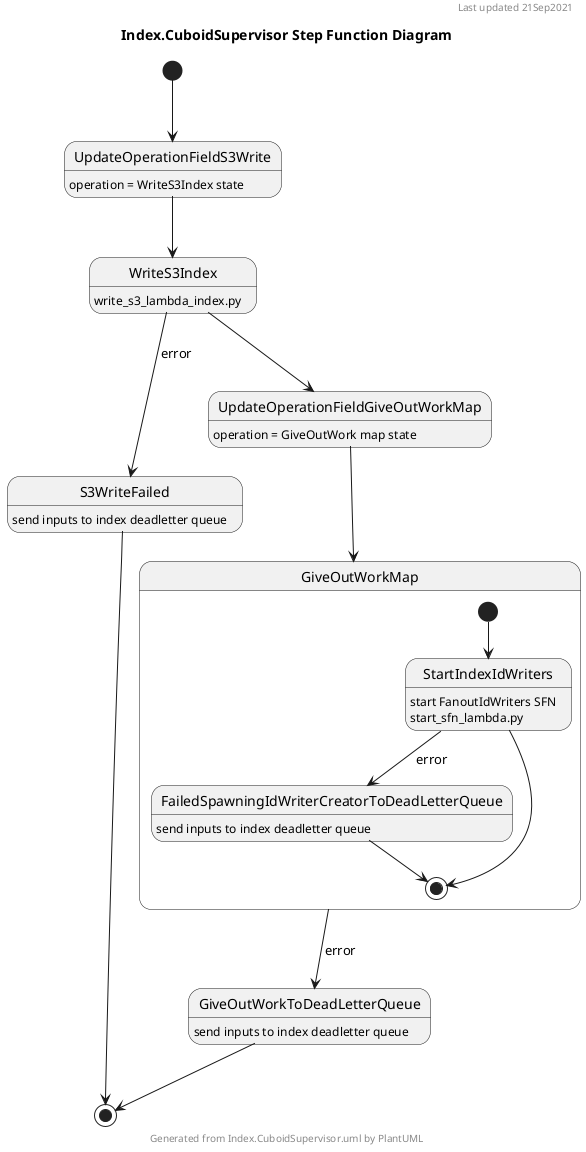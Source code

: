 @startuml

header Last updated 21Sep2021
footer Generated from Index.CuboidSupervisor.uml by PlantUML
title Index.CuboidSupervisor Step Function Diagram

[*] --> UpdateOperationFieldS3Write

UpdateOperationFieldS3Write: operation = WriteS3Index state
UpdateOperationFieldS3Write --> WriteS3Index

WriteS3Index: write_s3_lambda_index.py
WriteS3Index --> S3WriteFailed : error
WriteS3Index --> UpdateOperationFieldGiveOutWorkMap

S3WriteFailed: send inputs to index deadletter queue
S3WriteFailed --> [*]

UpdateOperationFieldGiveOutWorkMap: operation = GiveOutWork map state
UpdateOperationFieldGiveOutWorkMap --> GiveOutWorkMap

state GiveOutWorkMap {
    [*] --> StartIndexIdWriters

    StartIndexIdWriters: start FanoutIdWriters SFN
    StartIndexIdWriters: start_sfn_lambda.py
    StartIndexIdWriters --> FailedSpawningIdWriterCreatorToDeadLetterQueue : error
    StartIndexIdWriters --> [*]

    FailedSpawningIdWriterCreatorToDeadLetterQueue: send inputs to index deadletter queue
    FailedSpawningIdWriterCreatorToDeadLetterQueue --> [*]
}

GiveOutWorkMap --> GiveOutWorkToDeadLetterQueue : error

GiveOutWorkToDeadLetterQueue: send inputs to index deadletter queue
GiveOutWorkToDeadLetterQueue --> [*]

@enduml
